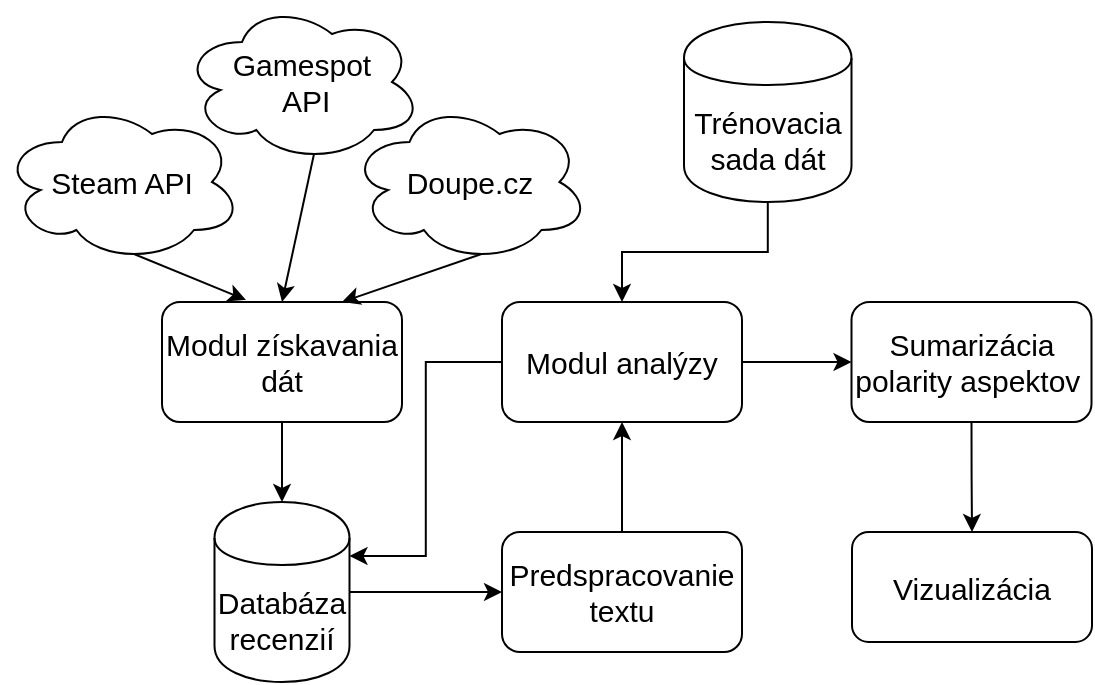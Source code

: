 <mxfile version="21.2.1" type="device">
  <diagram id="kgpKYQtTHZ0yAKxKKP6v" name="Page-1">
    <mxGraphModel dx="2074" dy="1148" grid="1" gridSize="10" guides="1" tooltips="1" connect="1" arrows="1" fold="1" page="1" pageScale="1" pageWidth="850" pageHeight="1100" math="0" shadow="0">
      <root>
        <mxCell id="0" />
        <mxCell id="1" parent="0" />
        <mxCell id="-GWPw3Gjfzfhkbnsbr-1-1" value="Steam API" style="ellipse;shape=cloud;whiteSpace=wrap;html=1;fontSize=15;" parent="1" vertex="1">
          <mxGeometry y="60" width="120" height="80" as="geometry" />
        </mxCell>
        <mxCell id="-GWPw3Gjfzfhkbnsbr-1-2" value="Gamespot&lt;br style=&quot;font-size: 15px;&quot;&gt;&amp;nbsp;API" style="ellipse;shape=cloud;whiteSpace=wrap;html=1;fontSize=15;" parent="1" vertex="1">
          <mxGeometry x="90" y="10" width="120" height="80" as="geometry" />
        </mxCell>
        <mxCell id="-GWPw3Gjfzfhkbnsbr-1-3" value="" style="endArrow=classic;html=1;exitX=0.55;exitY=0.95;exitDx=0;exitDy=0;exitPerimeter=0;entryX=0.35;entryY=-0.017;entryDx=0;entryDy=0;entryPerimeter=0;fontSize=15;" parent="1" source="-GWPw3Gjfzfhkbnsbr-1-1" target="-GWPw3Gjfzfhkbnsbr-1-6" edge="1">
          <mxGeometry width="50" height="50" relative="1" as="geometry">
            <mxPoint x="320" y="420" as="sourcePoint" />
            <mxPoint x="120" y="200" as="targetPoint" />
          </mxGeometry>
        </mxCell>
        <mxCell id="-GWPw3Gjfzfhkbnsbr-1-5" value="" style="endArrow=classic;html=1;exitX=0.55;exitY=0.95;exitDx=0;exitDy=0;exitPerimeter=0;entryX=0.5;entryY=0;entryDx=0;entryDy=0;fontSize=15;" parent="1" source="-GWPw3Gjfzfhkbnsbr-1-2" target="-GWPw3Gjfzfhkbnsbr-1-6" edge="1">
          <mxGeometry width="50" height="50" relative="1" as="geometry">
            <mxPoint x="320" y="400" as="sourcePoint" />
            <mxPoint x="160" y="200" as="targetPoint" />
          </mxGeometry>
        </mxCell>
        <mxCell id="-GWPw3Gjfzfhkbnsbr-1-6" value="Modul získavania dát" style="rounded=1;whiteSpace=wrap;html=1;fontSize=15;" parent="1" vertex="1">
          <mxGeometry x="80" y="160" width="120" height="60" as="geometry" />
        </mxCell>
        <mxCell id="-GWPw3Gjfzfhkbnsbr-1-40" value="" style="edgeStyle=orthogonalEdgeStyle;rounded=0;orthogonalLoop=1;jettySize=auto;html=1;entryX=0;entryY=0.5;entryDx=0;entryDy=0;fontSize=15;" parent="1" source="-GWPw3Gjfzfhkbnsbr-1-12" target="-GWPw3Gjfzfhkbnsbr-1-38" edge="1">
          <mxGeometry relative="1" as="geometry">
            <mxPoint x="353.75" y="455" as="targetPoint" />
          </mxGeometry>
        </mxCell>
        <mxCell id="-GWPw3Gjfzfhkbnsbr-1-12" value="Databáza recenzií" style="shape=cylinder;whiteSpace=wrap;html=1;boundedLbl=1;backgroundOutline=1;fontSize=15;" parent="1" vertex="1">
          <mxGeometry x="106.25" y="260" width="67.5" height="90" as="geometry" />
        </mxCell>
        <mxCell id="-GWPw3Gjfzfhkbnsbr-1-31" style="edgeStyle=orthogonalEdgeStyle;rounded=0;orthogonalLoop=1;jettySize=auto;html=1;exitX=0.5;exitY=1;exitDx=0;exitDy=0;entryX=0.5;entryY=0;entryDx=0;entryDy=0;fontSize=15;" parent="1" source="-GWPw3Gjfzfhkbnsbr-1-6" target="-GWPw3Gjfzfhkbnsbr-1-12" edge="1">
          <mxGeometry relative="1" as="geometry">
            <mxPoint x="140" y="360" as="sourcePoint" />
          </mxGeometry>
        </mxCell>
        <mxCell id="-GWPw3Gjfzfhkbnsbr-1-36" style="edgeStyle=orthogonalEdgeStyle;rounded=0;orthogonalLoop=1;jettySize=auto;html=1;entryX=0.5;entryY=0;entryDx=0;entryDy=0;fontSize=15;" parent="1" source="-GWPw3Gjfzfhkbnsbr-1-30" target="L0eBoraMxexveXmdvK_M-2" edge="1">
          <mxGeometry relative="1" as="geometry">
            <mxPoint x="720" y="360" as="targetPoint" />
          </mxGeometry>
        </mxCell>
        <mxCell id="-GWPw3Gjfzfhkbnsbr-1-30" value="Trénovacia sada dát" style="shape=cylinder;whiteSpace=wrap;html=1;boundedLbl=1;backgroundOutline=1;fontSize=15;" parent="1" vertex="1">
          <mxGeometry x="341" y="20" width="83.75" height="90" as="geometry" />
        </mxCell>
        <mxCell id="-GWPw3Gjfzfhkbnsbr-1-32" value="Vizualizácia" style="rounded=1;whiteSpace=wrap;html=1;fontSize=15;" parent="1" vertex="1">
          <mxGeometry x="425" y="275" width="120" height="55" as="geometry" />
        </mxCell>
        <mxCell id="fD9VTj9TEmbqyh_qB-ng-3" style="edgeStyle=orthogonalEdgeStyle;rounded=0;orthogonalLoop=1;jettySize=auto;html=1;exitX=0.5;exitY=1;exitDx=0;exitDy=0;entryX=0.5;entryY=0;entryDx=0;entryDy=0;" edge="1" parent="1" source="-GWPw3Gjfzfhkbnsbr-1-34" target="-GWPw3Gjfzfhkbnsbr-1-32">
          <mxGeometry relative="1" as="geometry" />
        </mxCell>
        <mxCell id="-GWPw3Gjfzfhkbnsbr-1-34" value="Sumarizácia polarity aspektov&amp;nbsp;" style="rounded=1;whiteSpace=wrap;html=1;fontSize=15;" parent="1" vertex="1">
          <mxGeometry x="424.75" y="160" width="120" height="60" as="geometry" />
        </mxCell>
        <mxCell id="fD9VTj9TEmbqyh_qB-ng-1" style="edgeStyle=orthogonalEdgeStyle;rounded=0;orthogonalLoop=1;jettySize=auto;html=1;exitX=0.5;exitY=0;exitDx=0;exitDy=0;entryX=0.5;entryY=1;entryDx=0;entryDy=0;" edge="1" parent="1" source="-GWPw3Gjfzfhkbnsbr-1-38" target="L0eBoraMxexveXmdvK_M-2">
          <mxGeometry relative="1" as="geometry" />
        </mxCell>
        <mxCell id="-GWPw3Gjfzfhkbnsbr-1-38" value="Predspracovanie textu" style="rounded=1;whiteSpace=wrap;html=1;fontSize=15;" parent="1" vertex="1">
          <mxGeometry x="250" y="275" width="120" height="60" as="geometry" />
        </mxCell>
        <mxCell id="L0eBoraMxexveXmdvK_M-4" value="" style="edgeStyle=orthogonalEdgeStyle;rounded=0;orthogonalLoop=1;jettySize=auto;html=1;fontSize=15;entryX=0;entryY=0.5;entryDx=0;entryDy=0;" parent="1" source="L0eBoraMxexveXmdvK_M-2" target="-GWPw3Gjfzfhkbnsbr-1-34" edge="1">
          <mxGeometry relative="1" as="geometry">
            <mxPoint x="410" y="190" as="targetPoint" />
          </mxGeometry>
        </mxCell>
        <mxCell id="fD9VTj9TEmbqyh_qB-ng-2" style="edgeStyle=orthogonalEdgeStyle;rounded=0;orthogonalLoop=1;jettySize=auto;html=1;exitX=0;exitY=0.5;exitDx=0;exitDy=0;entryX=1;entryY=0.3;entryDx=0;entryDy=0;" edge="1" parent="1" source="L0eBoraMxexveXmdvK_M-2" target="-GWPw3Gjfzfhkbnsbr-1-12">
          <mxGeometry relative="1" as="geometry" />
        </mxCell>
        <mxCell id="L0eBoraMxexveXmdvK_M-2" value="Modul analýzy" style="rounded=1;whiteSpace=wrap;html=1;fontSize=15;" parent="1" vertex="1">
          <mxGeometry x="250" y="160" width="120" height="60" as="geometry" />
        </mxCell>
        <mxCell id="JgQUC9lZjWNy123WVEWw-2" style="rounded=0;orthogonalLoop=1;jettySize=auto;html=1;exitX=0.55;exitY=0.95;exitDx=0;exitDy=0;exitPerimeter=0;entryX=0.75;entryY=0;entryDx=0;entryDy=0;" parent="1" source="JgQUC9lZjWNy123WVEWw-1" target="-GWPw3Gjfzfhkbnsbr-1-6" edge="1">
          <mxGeometry relative="1" as="geometry" />
        </mxCell>
        <mxCell id="JgQUC9lZjWNy123WVEWw-1" value="Doupe.cz" style="ellipse;shape=cloud;whiteSpace=wrap;html=1;fontSize=15;" parent="1" vertex="1">
          <mxGeometry x="173.75" y="60" width="120" height="80" as="geometry" />
        </mxCell>
      </root>
    </mxGraphModel>
  </diagram>
</mxfile>
